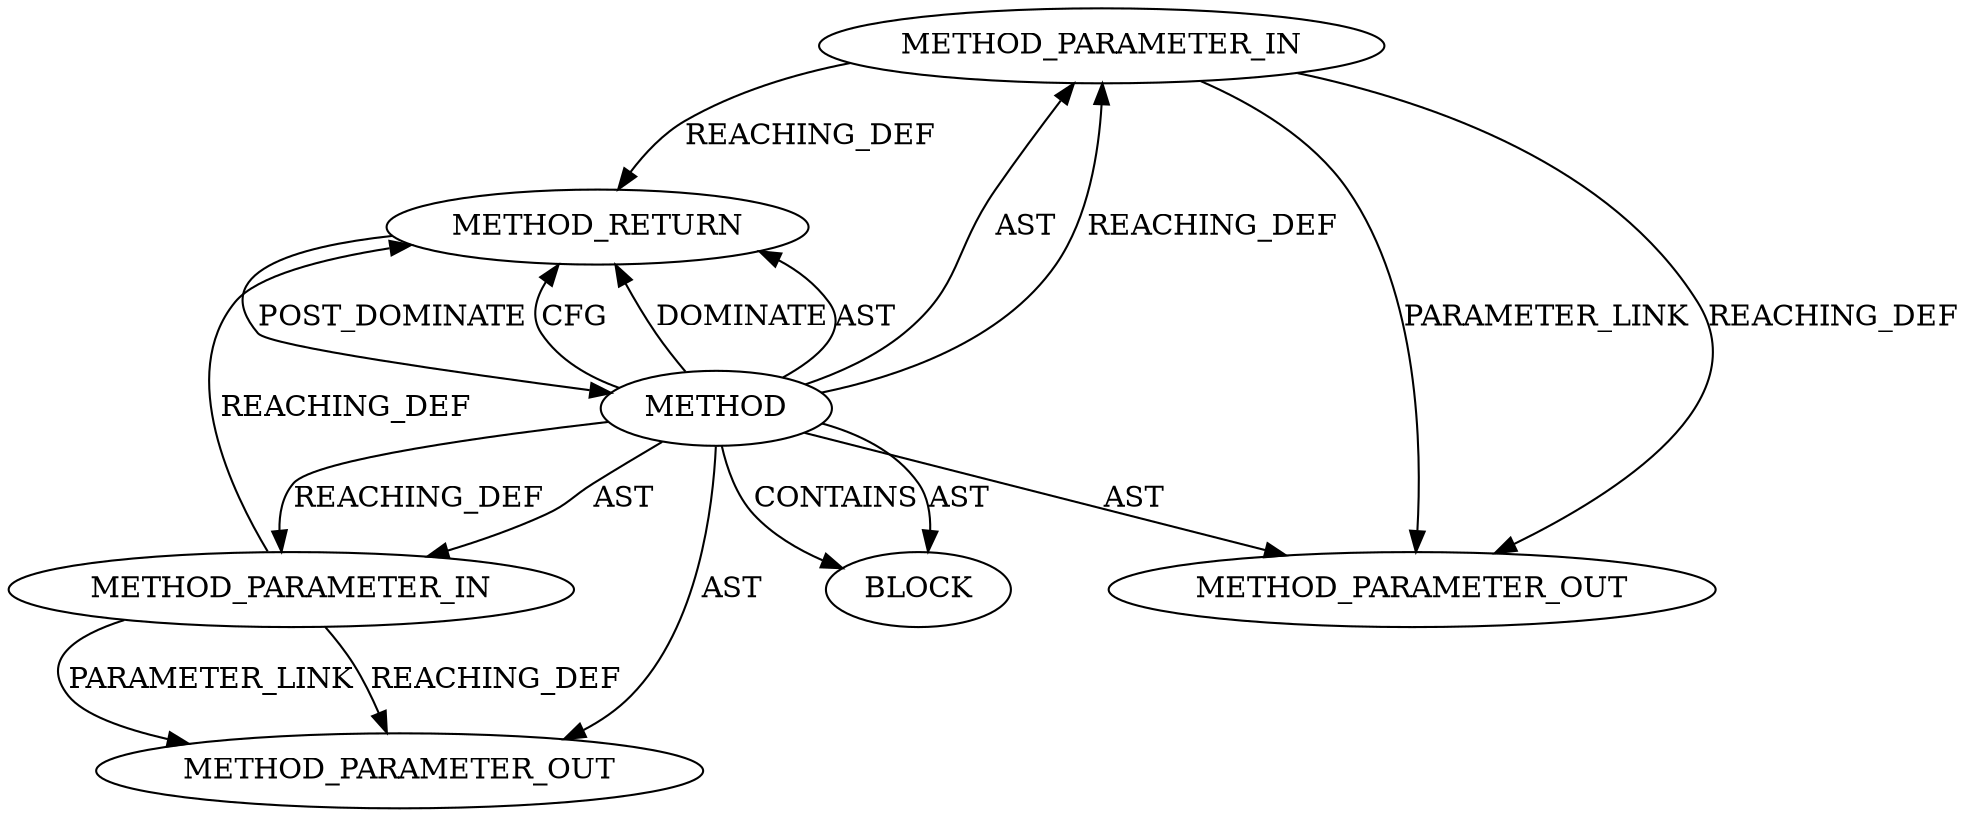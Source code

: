 digraph {
  12148 [label=METHOD_PARAMETER_IN ORDER=2 CODE="p2" IS_VARIADIC=false TYPE_FULL_NAME="ANY" EVALUATION_STRATEGY="BY_VALUE" INDEX=2 NAME="p2"]
  12147 [label=METHOD_PARAMETER_IN ORDER=1 CODE="p1" IS_VARIADIC=false TYPE_FULL_NAME="ANY" EVALUATION_STRATEGY="BY_VALUE" INDEX=1 NAME="p1"]
  12149 [label=BLOCK ORDER=1 ARGUMENT_INDEX=1 CODE="<empty>" TYPE_FULL_NAME="ANY"]
  12150 [label=METHOD_RETURN ORDER=2 CODE="RET" TYPE_FULL_NAME="ANY" EVALUATION_STRATEGY="BY_VALUE"]
  13358 [label=METHOD_PARAMETER_OUT ORDER=1 CODE="p1" IS_VARIADIC=false TYPE_FULL_NAME="ANY" EVALUATION_STRATEGY="BY_VALUE" INDEX=1 NAME="p1"]
  13359 [label=METHOD_PARAMETER_OUT ORDER=2 CODE="p2" IS_VARIADIC=false TYPE_FULL_NAME="ANY" EVALUATION_STRATEGY="BY_VALUE" INDEX=2 NAME="p2"]
  12146 [label=METHOD AST_PARENT_TYPE="NAMESPACE_BLOCK" AST_PARENT_FULL_NAME="<global>" ORDER=0 CODE="<empty>" FULL_NAME="<operator>.subtraction" IS_EXTERNAL=true FILENAME="<empty>" SIGNATURE="" NAME="<operator>.subtraction"]
  12146 -> 12150 [label=CFG ]
  12147 -> 12150 [label=REACHING_DEF VARIABLE="p1"]
  12146 -> 12147 [label=REACHING_DEF VARIABLE=""]
  12146 -> 13359 [label=AST ]
  12147 -> 13358 [label=PARAMETER_LINK ]
  12146 -> 12147 [label=AST ]
  12146 -> 13358 [label=AST ]
  12148 -> 13359 [label=PARAMETER_LINK ]
  12146 -> 12148 [label=AST ]
  12146 -> 12150 [label=DOMINATE ]
  12146 -> 12149 [label=CONTAINS ]
  12147 -> 13358 [label=REACHING_DEF VARIABLE="p1"]
  12150 -> 12146 [label=POST_DOMINATE ]
  12148 -> 13359 [label=REACHING_DEF VARIABLE="p2"]
  12146 -> 12149 [label=AST ]
  12148 -> 12150 [label=REACHING_DEF VARIABLE="p2"]
  12146 -> 12148 [label=REACHING_DEF VARIABLE=""]
  12146 -> 12150 [label=AST ]
}
